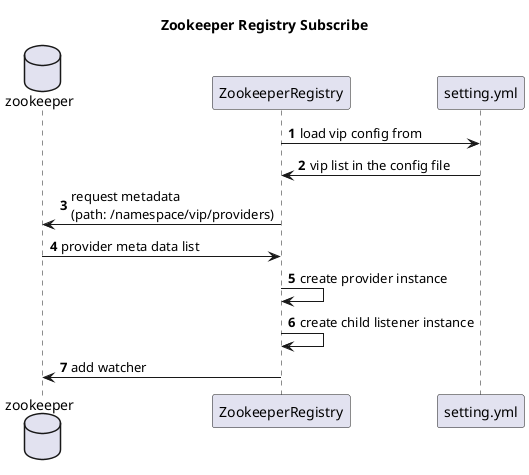 @startuml
title Zookeeper Registry Subscribe
autonumber

database zookeeper
participant ZookeeperRegistry


ZookeeperRegistry -> setting.yml: load vip config from
setting.yml -> ZookeeperRegistry: vip list in the config file
ZookeeperRegistry -> zookeeper: request metadata\n(path: /namespace/vip/providers)
zookeeper -> ZookeeperRegistry: provider meta data list
ZookeeperRegistry -> ZookeeperRegistry: create provider instance
ZookeeperRegistry -> ZookeeperRegistry: create child listener instance
ZookeeperRegistry -> zookeeper: add watcher

@enduml
